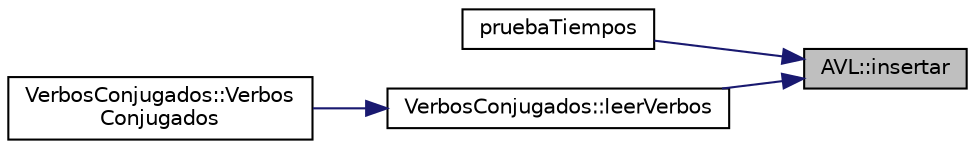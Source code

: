 digraph "AVL::insertar"
{
 // LATEX_PDF_SIZE
  edge [fontname="Helvetica",fontsize="10",labelfontname="Helvetica",labelfontsize="10"];
  node [fontname="Helvetica",fontsize="10",shape=record];
  rankdir="RL";
  Node18 [label="AVL::insertar",height=0.2,width=0.4,color="black", fillcolor="grey75", style="filled", fontcolor="black",tooltip=" "];
  Node18 -> Node19 [dir="back",color="midnightblue",fontsize="10",style="solid",fontname="Helvetica"];
  Node19 [label="pruebaTiempos",height=0.2,width=0.4,color="black", fillcolor="white", style="filled",URL="$main_8cpp.html#a06bdb8313045d839aee9ece970600f99",tooltip=" "];
  Node18 -> Node20 [dir="back",color="midnightblue",fontsize="10",style="solid",fontname="Helvetica"];
  Node20 [label="VerbosConjugados::leerVerbos",height=0.2,width=0.4,color="black", fillcolor="white", style="filled",URL="$class_verbos_conjugados.html#aed0501087562988db1411184b34099be",tooltip=" "];
  Node20 -> Node21 [dir="back",color="midnightblue",fontsize="10",style="solid",fontname="Helvetica"];
  Node21 [label="VerbosConjugados::Verbos\lConjugados",height=0.2,width=0.4,color="black", fillcolor="white", style="filled",URL="$class_verbos_conjugados.html#ab30b1dd5ac68b1ee0c6f6b85cf88fcae",tooltip=" "];
}
